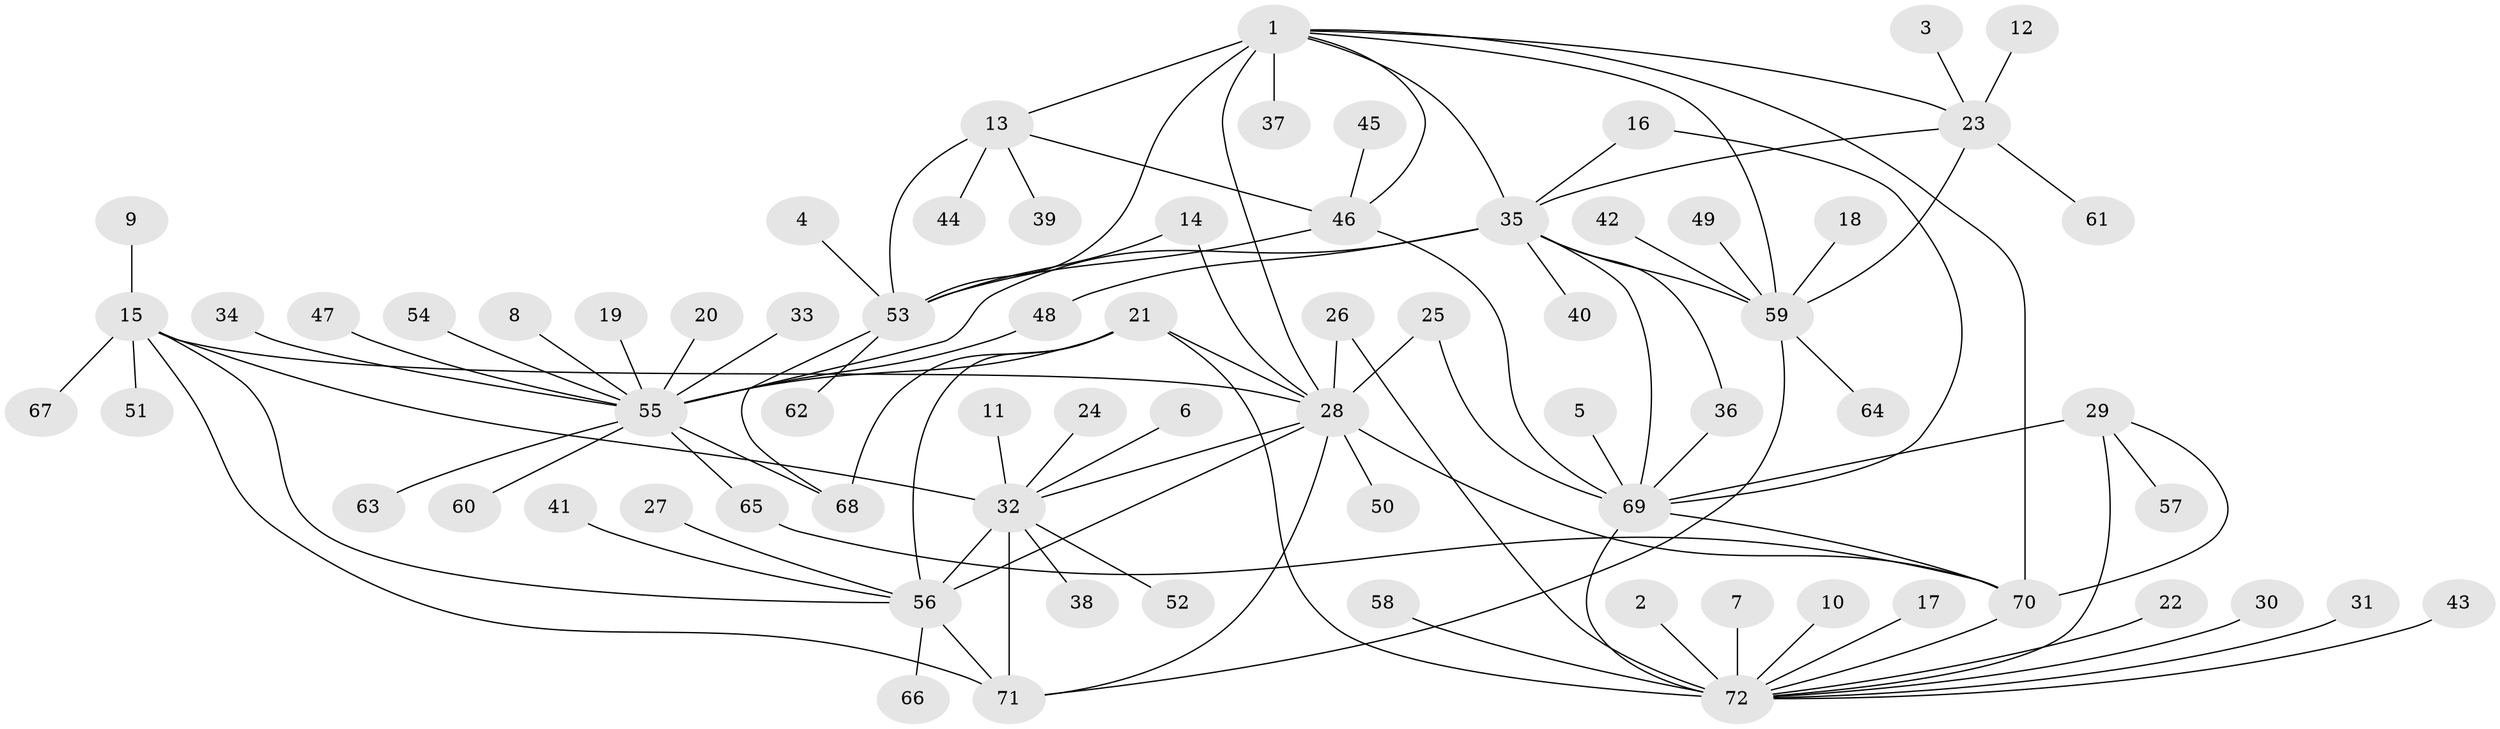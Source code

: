 // original degree distribution, {12: 0.013888888888888888, 15: 0.006944444444444444, 7: 0.04861111111111111, 10: 0.041666666666666664, 13: 0.006944444444444444, 8: 0.034722222222222224, 11: 0.027777777777777776, 9: 0.04861111111111111, 14: 0.013888888888888888, 1: 0.6180555555555556, 3: 0.020833333333333332, 2: 0.1111111111111111, 4: 0.006944444444444444}
// Generated by graph-tools (version 1.1) at 2025/02/03/09/25 03:02:50]
// undirected, 72 vertices, 102 edges
graph export_dot {
graph [start="1"]
  node [color=gray90,style=filled];
  1;
  2;
  3;
  4;
  5;
  6;
  7;
  8;
  9;
  10;
  11;
  12;
  13;
  14;
  15;
  16;
  17;
  18;
  19;
  20;
  21;
  22;
  23;
  24;
  25;
  26;
  27;
  28;
  29;
  30;
  31;
  32;
  33;
  34;
  35;
  36;
  37;
  38;
  39;
  40;
  41;
  42;
  43;
  44;
  45;
  46;
  47;
  48;
  49;
  50;
  51;
  52;
  53;
  54;
  55;
  56;
  57;
  58;
  59;
  60;
  61;
  62;
  63;
  64;
  65;
  66;
  67;
  68;
  69;
  70;
  71;
  72;
  1 -- 13 [weight=2.0];
  1 -- 23 [weight=1.0];
  1 -- 28 [weight=1.0];
  1 -- 35 [weight=2.0];
  1 -- 37 [weight=1.0];
  1 -- 46 [weight=2.0];
  1 -- 53 [weight=6.0];
  1 -- 59 [weight=3.0];
  1 -- 70 [weight=1.0];
  2 -- 72 [weight=1.0];
  3 -- 23 [weight=1.0];
  4 -- 53 [weight=1.0];
  5 -- 69 [weight=1.0];
  6 -- 32 [weight=1.0];
  7 -- 72 [weight=1.0];
  8 -- 55 [weight=1.0];
  9 -- 15 [weight=1.0];
  10 -- 72 [weight=1.0];
  11 -- 32 [weight=1.0];
  12 -- 23 [weight=1.0];
  13 -- 39 [weight=1.0];
  13 -- 44 [weight=1.0];
  13 -- 46 [weight=1.0];
  13 -- 53 [weight=3.0];
  14 -- 28 [weight=1.0];
  14 -- 53 [weight=1.0];
  15 -- 28 [weight=1.0];
  15 -- 32 [weight=3.0];
  15 -- 51 [weight=1.0];
  15 -- 56 [weight=1.0];
  15 -- 67 [weight=1.0];
  15 -- 71 [weight=1.0];
  16 -- 35 [weight=1.0];
  16 -- 69 [weight=1.0];
  17 -- 72 [weight=1.0];
  18 -- 59 [weight=1.0];
  19 -- 55 [weight=1.0];
  20 -- 55 [weight=1.0];
  21 -- 28 [weight=1.0];
  21 -- 55 [weight=8.0];
  21 -- 56 [weight=1.0];
  21 -- 68 [weight=2.0];
  21 -- 72 [weight=1.0];
  22 -- 72 [weight=1.0];
  23 -- 35 [weight=2.0];
  23 -- 59 [weight=3.0];
  23 -- 61 [weight=1.0];
  24 -- 32 [weight=1.0];
  25 -- 28 [weight=1.0];
  25 -- 69 [weight=1.0];
  26 -- 28 [weight=1.0];
  26 -- 72 [weight=1.0];
  27 -- 56 [weight=1.0];
  28 -- 32 [weight=4.0];
  28 -- 50 [weight=1.0];
  28 -- 56 [weight=1.0];
  28 -- 70 [weight=2.0];
  28 -- 71 [weight=1.0];
  29 -- 57 [weight=1.0];
  29 -- 69 [weight=3.0];
  29 -- 70 [weight=1.0];
  29 -- 72 [weight=2.0];
  30 -- 72 [weight=1.0];
  31 -- 72 [weight=1.0];
  32 -- 38 [weight=1.0];
  32 -- 52 [weight=1.0];
  32 -- 56 [weight=3.0];
  32 -- 71 [weight=3.0];
  33 -- 55 [weight=1.0];
  34 -- 55 [weight=1.0];
  35 -- 36 [weight=1.0];
  35 -- 40 [weight=1.0];
  35 -- 48 [weight=1.0];
  35 -- 55 [weight=1.0];
  35 -- 59 [weight=6.0];
  35 -- 69 [weight=1.0];
  36 -- 69 [weight=1.0];
  41 -- 56 [weight=1.0];
  42 -- 59 [weight=1.0];
  43 -- 72 [weight=1.0];
  45 -- 46 [weight=1.0];
  46 -- 53 [weight=3.0];
  46 -- 69 [weight=1.0];
  47 -- 55 [weight=1.0];
  48 -- 55 [weight=1.0];
  49 -- 59 [weight=1.0];
  53 -- 62 [weight=1.0];
  53 -- 68 [weight=1.0];
  54 -- 55 [weight=1.0];
  55 -- 60 [weight=1.0];
  55 -- 63 [weight=1.0];
  55 -- 65 [weight=1.0];
  55 -- 68 [weight=4.0];
  56 -- 66 [weight=1.0];
  56 -- 71 [weight=1.0];
  58 -- 72 [weight=1.0];
  59 -- 64 [weight=1.0];
  59 -- 71 [weight=1.0];
  65 -- 70 [weight=1.0];
  69 -- 70 [weight=3.0];
  69 -- 72 [weight=6.0];
  70 -- 72 [weight=2.0];
}
